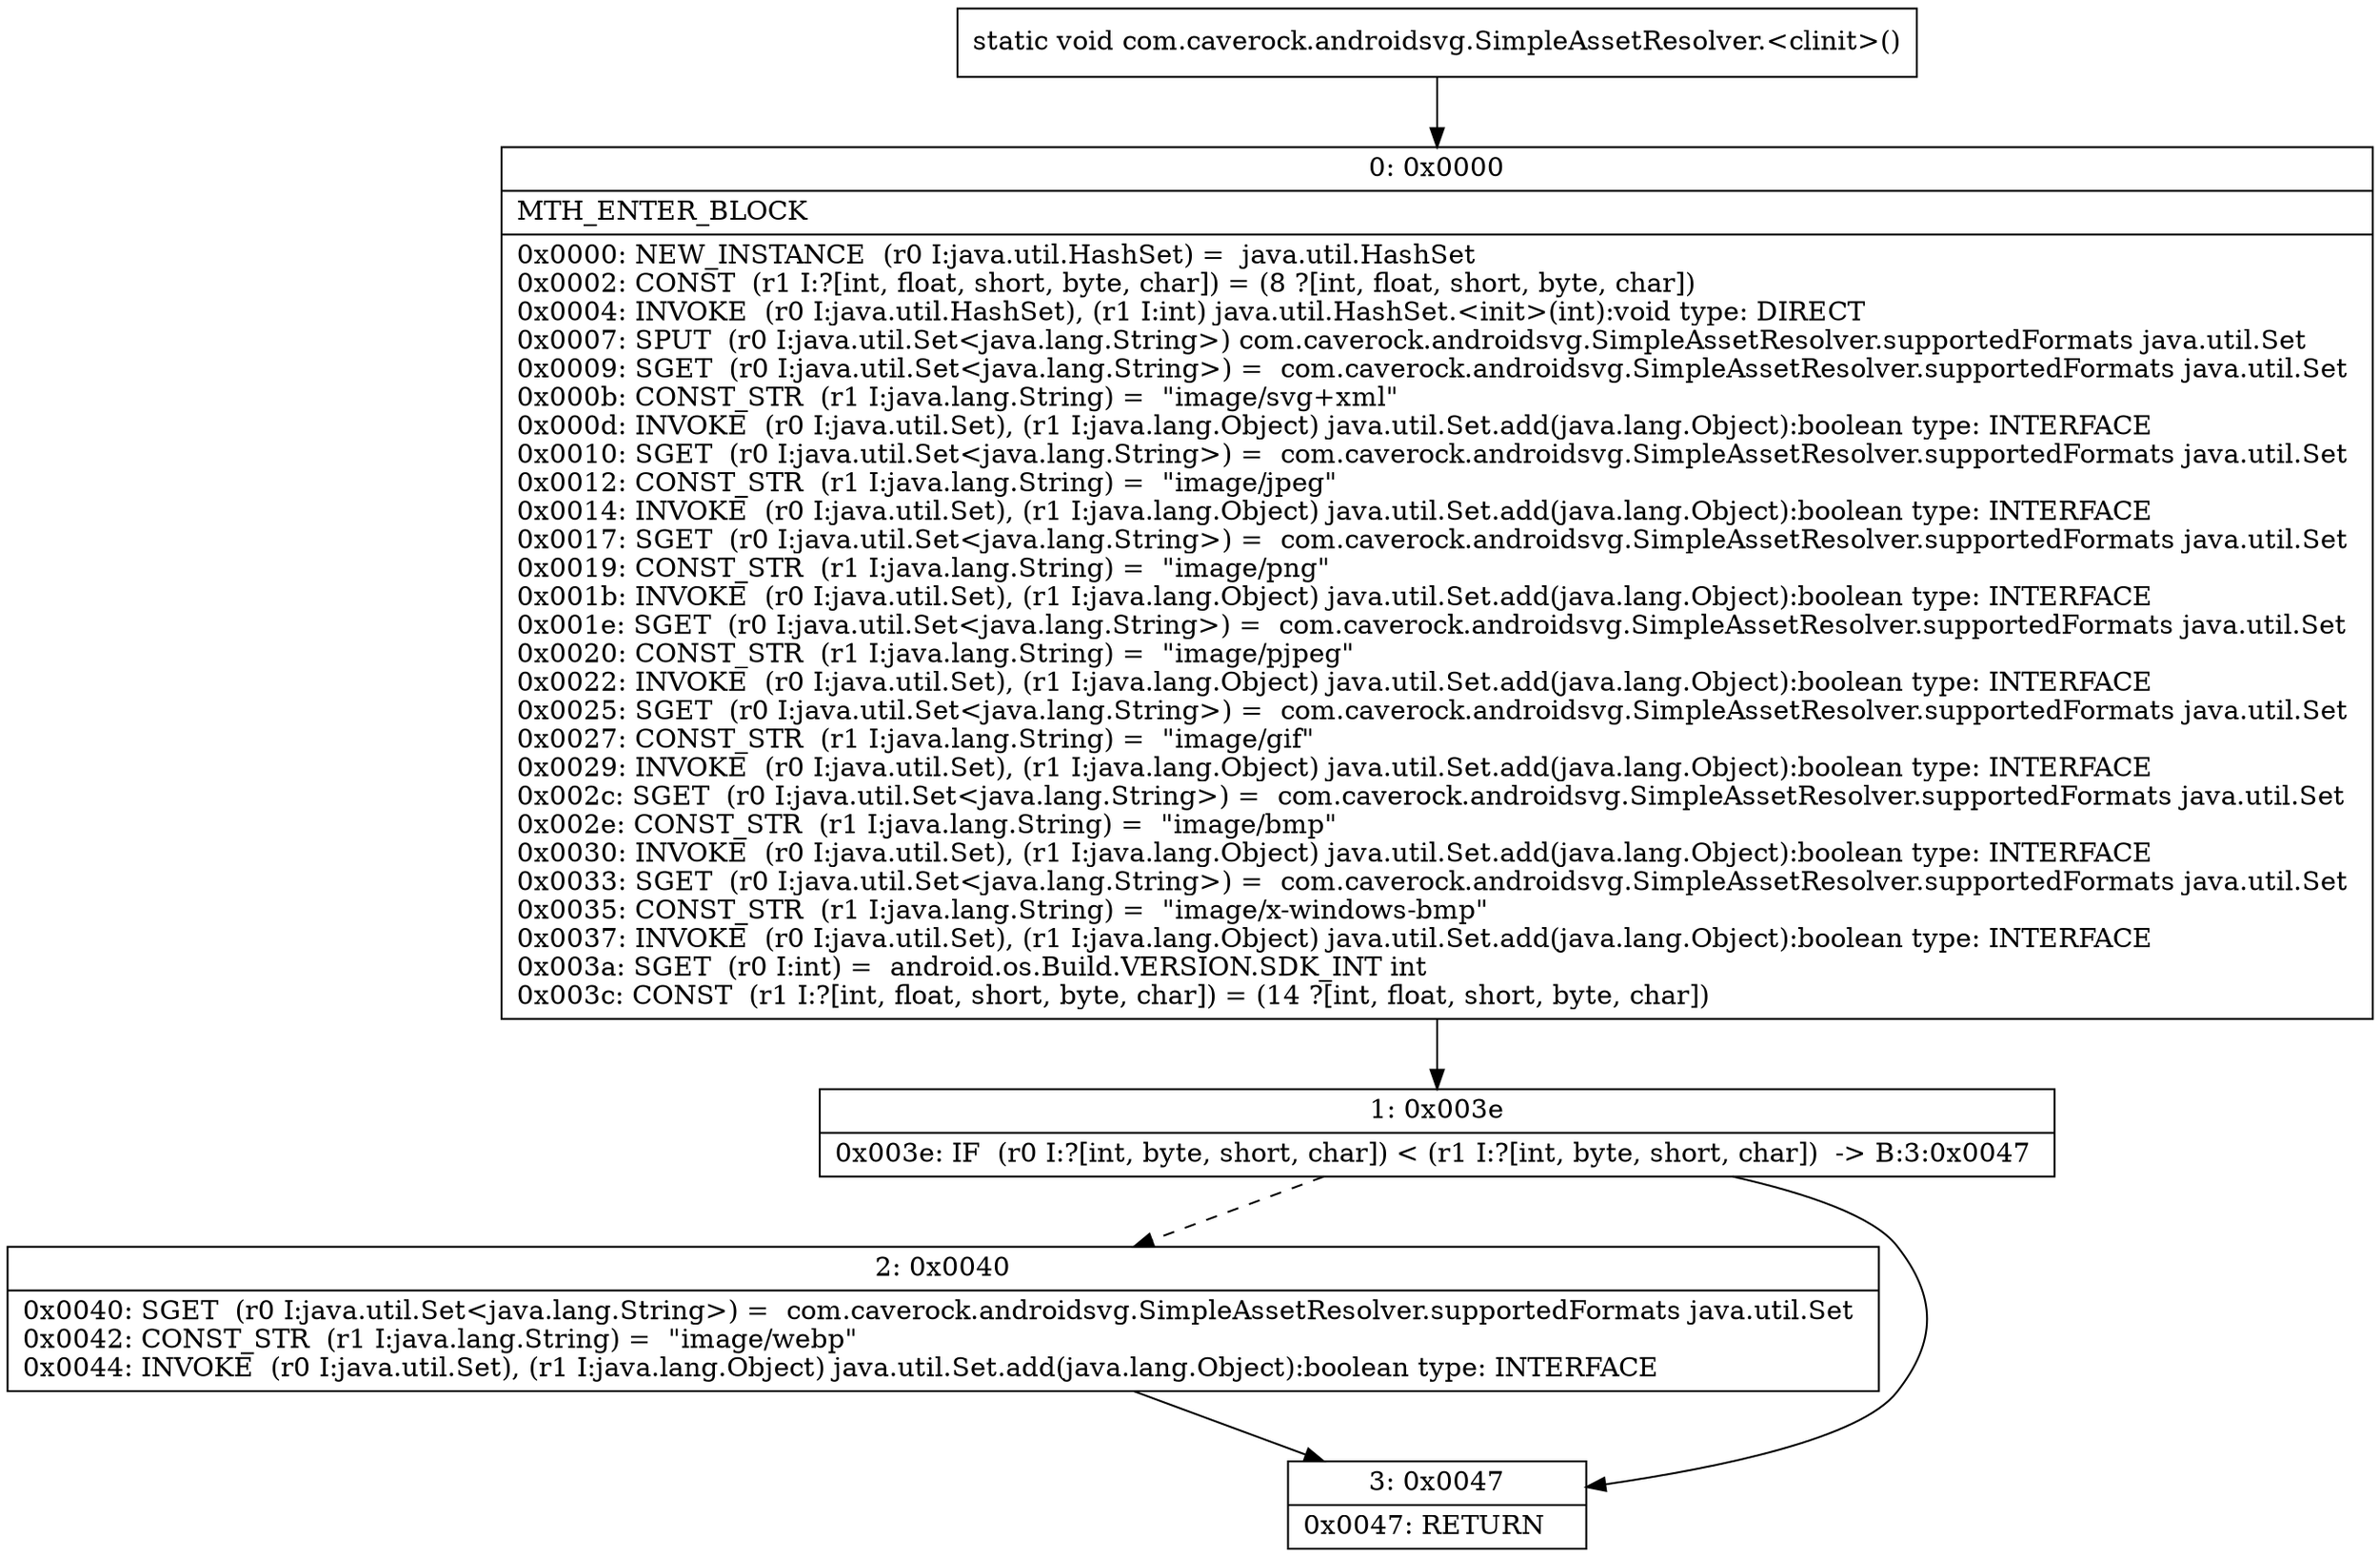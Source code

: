digraph "CFG forcom.caverock.androidsvg.SimpleAssetResolver.\<clinit\>()V" {
Node_0 [shape=record,label="{0\:\ 0x0000|MTH_ENTER_BLOCK\l|0x0000: NEW_INSTANCE  (r0 I:java.util.HashSet) =  java.util.HashSet \l0x0002: CONST  (r1 I:?[int, float, short, byte, char]) = (8 ?[int, float, short, byte, char]) \l0x0004: INVOKE  (r0 I:java.util.HashSet), (r1 I:int) java.util.HashSet.\<init\>(int):void type: DIRECT \l0x0007: SPUT  (r0 I:java.util.Set\<java.lang.String\>) com.caverock.androidsvg.SimpleAssetResolver.supportedFormats java.util.Set \l0x0009: SGET  (r0 I:java.util.Set\<java.lang.String\>) =  com.caverock.androidsvg.SimpleAssetResolver.supportedFormats java.util.Set \l0x000b: CONST_STR  (r1 I:java.lang.String) =  \"image\/svg+xml\" \l0x000d: INVOKE  (r0 I:java.util.Set), (r1 I:java.lang.Object) java.util.Set.add(java.lang.Object):boolean type: INTERFACE \l0x0010: SGET  (r0 I:java.util.Set\<java.lang.String\>) =  com.caverock.androidsvg.SimpleAssetResolver.supportedFormats java.util.Set \l0x0012: CONST_STR  (r1 I:java.lang.String) =  \"image\/jpeg\" \l0x0014: INVOKE  (r0 I:java.util.Set), (r1 I:java.lang.Object) java.util.Set.add(java.lang.Object):boolean type: INTERFACE \l0x0017: SGET  (r0 I:java.util.Set\<java.lang.String\>) =  com.caverock.androidsvg.SimpleAssetResolver.supportedFormats java.util.Set \l0x0019: CONST_STR  (r1 I:java.lang.String) =  \"image\/png\" \l0x001b: INVOKE  (r0 I:java.util.Set), (r1 I:java.lang.Object) java.util.Set.add(java.lang.Object):boolean type: INTERFACE \l0x001e: SGET  (r0 I:java.util.Set\<java.lang.String\>) =  com.caverock.androidsvg.SimpleAssetResolver.supportedFormats java.util.Set \l0x0020: CONST_STR  (r1 I:java.lang.String) =  \"image\/pjpeg\" \l0x0022: INVOKE  (r0 I:java.util.Set), (r1 I:java.lang.Object) java.util.Set.add(java.lang.Object):boolean type: INTERFACE \l0x0025: SGET  (r0 I:java.util.Set\<java.lang.String\>) =  com.caverock.androidsvg.SimpleAssetResolver.supportedFormats java.util.Set \l0x0027: CONST_STR  (r1 I:java.lang.String) =  \"image\/gif\" \l0x0029: INVOKE  (r0 I:java.util.Set), (r1 I:java.lang.Object) java.util.Set.add(java.lang.Object):boolean type: INTERFACE \l0x002c: SGET  (r0 I:java.util.Set\<java.lang.String\>) =  com.caverock.androidsvg.SimpleAssetResolver.supportedFormats java.util.Set \l0x002e: CONST_STR  (r1 I:java.lang.String) =  \"image\/bmp\" \l0x0030: INVOKE  (r0 I:java.util.Set), (r1 I:java.lang.Object) java.util.Set.add(java.lang.Object):boolean type: INTERFACE \l0x0033: SGET  (r0 I:java.util.Set\<java.lang.String\>) =  com.caverock.androidsvg.SimpleAssetResolver.supportedFormats java.util.Set \l0x0035: CONST_STR  (r1 I:java.lang.String) =  \"image\/x\-windows\-bmp\" \l0x0037: INVOKE  (r0 I:java.util.Set), (r1 I:java.lang.Object) java.util.Set.add(java.lang.Object):boolean type: INTERFACE \l0x003a: SGET  (r0 I:int) =  android.os.Build.VERSION.SDK_INT int \l0x003c: CONST  (r1 I:?[int, float, short, byte, char]) = (14 ?[int, float, short, byte, char]) \l}"];
Node_1 [shape=record,label="{1\:\ 0x003e|0x003e: IF  (r0 I:?[int, byte, short, char]) \< (r1 I:?[int, byte, short, char])  \-\> B:3:0x0047 \l}"];
Node_2 [shape=record,label="{2\:\ 0x0040|0x0040: SGET  (r0 I:java.util.Set\<java.lang.String\>) =  com.caverock.androidsvg.SimpleAssetResolver.supportedFormats java.util.Set \l0x0042: CONST_STR  (r1 I:java.lang.String) =  \"image\/webp\" \l0x0044: INVOKE  (r0 I:java.util.Set), (r1 I:java.lang.Object) java.util.Set.add(java.lang.Object):boolean type: INTERFACE \l}"];
Node_3 [shape=record,label="{3\:\ 0x0047|0x0047: RETURN   \l}"];
MethodNode[shape=record,label="{static void com.caverock.androidsvg.SimpleAssetResolver.\<clinit\>() }"];
MethodNode -> Node_0;
Node_0 -> Node_1;
Node_1 -> Node_2[style=dashed];
Node_1 -> Node_3;
Node_2 -> Node_3;
}

